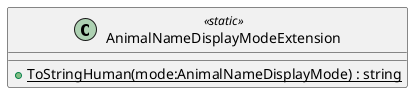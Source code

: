 @startuml
class AnimalNameDisplayModeExtension <<static>> {
    + {static} ToStringHuman(mode:AnimalNameDisplayMode) : string
}
@enduml
